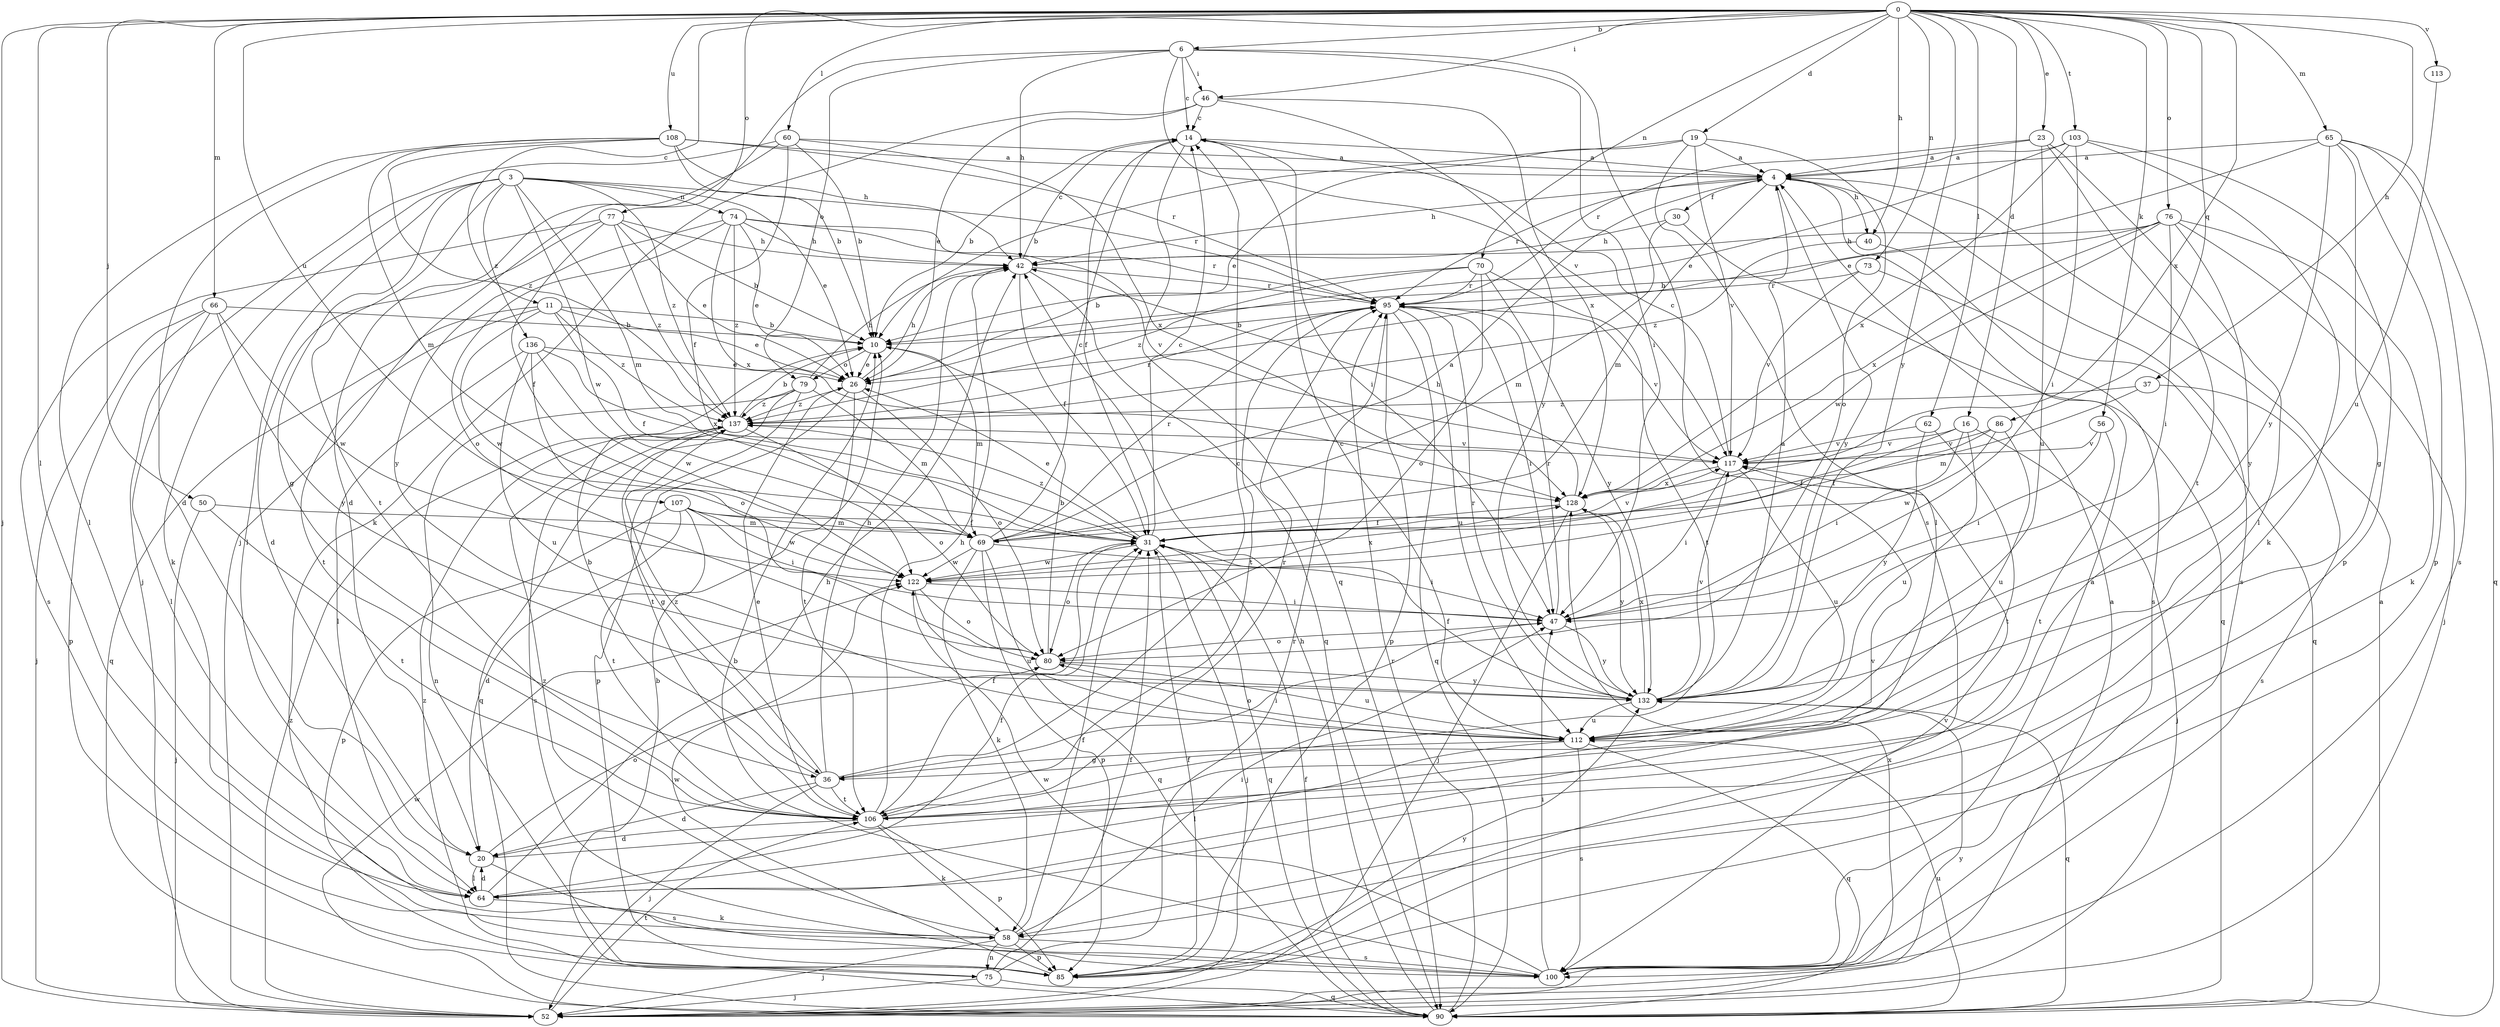 strict digraph  {
0;
3;
4;
6;
10;
11;
14;
16;
19;
20;
23;
26;
30;
31;
36;
37;
40;
42;
46;
47;
50;
52;
56;
58;
60;
62;
64;
65;
66;
69;
70;
73;
74;
75;
76;
77;
79;
80;
85;
86;
90;
95;
100;
103;
106;
107;
108;
112;
113;
117;
122;
128;
132;
136;
137;
0 -> 6  [label=b];
0 -> 11  [label=c];
0 -> 16  [label=d];
0 -> 19  [label=d];
0 -> 23  [label=e];
0 -> 37  [label=h];
0 -> 40  [label=h];
0 -> 46  [label=i];
0 -> 50  [label=j];
0 -> 52  [label=j];
0 -> 56  [label=k];
0 -> 60  [label=l];
0 -> 62  [label=l];
0 -> 64  [label=l];
0 -> 65  [label=m];
0 -> 66  [label=m];
0 -> 70  [label=n];
0 -> 73  [label=n];
0 -> 76  [label=o];
0 -> 77  [label=o];
0 -> 86  [label=q];
0 -> 103  [label=t];
0 -> 107  [label=u];
0 -> 108  [label=u];
0 -> 113  [label=v];
0 -> 128  [label=x];
0 -> 132  [label=y];
3 -> 26  [label=e];
3 -> 36  [label=g];
3 -> 58  [label=k];
3 -> 64  [label=l];
3 -> 69  [label=m];
3 -> 74  [label=n];
3 -> 95  [label=r];
3 -> 106  [label=t];
3 -> 122  [label=w];
3 -> 136  [label=z];
3 -> 137  [label=z];
4 -> 30  [label=f];
4 -> 40  [label=h];
4 -> 42  [label=h];
4 -> 69  [label=m];
4 -> 95  [label=r];
4 -> 100  [label=s];
4 -> 132  [label=y];
6 -> 14  [label=c];
6 -> 42  [label=h];
6 -> 46  [label=i];
6 -> 47  [label=i];
6 -> 52  [label=j];
6 -> 79  [label=o];
6 -> 100  [label=s];
6 -> 117  [label=v];
10 -> 26  [label=e];
10 -> 69  [label=m];
10 -> 79  [label=o];
11 -> 10  [label=b];
11 -> 26  [label=e];
11 -> 31  [label=f];
11 -> 90  [label=q];
11 -> 106  [label=t];
11 -> 122  [label=w];
11 -> 137  [label=z];
14 -> 4  [label=a];
14 -> 10  [label=b];
14 -> 31  [label=f];
14 -> 47  [label=i];
14 -> 90  [label=q];
16 -> 31  [label=f];
16 -> 47  [label=i];
16 -> 52  [label=j];
16 -> 112  [label=u];
16 -> 117  [label=v];
19 -> 4  [label=a];
19 -> 10  [label=b];
19 -> 26  [label=e];
19 -> 64  [label=l];
19 -> 80  [label=o];
19 -> 117  [label=v];
20 -> 64  [label=l];
20 -> 80  [label=o];
20 -> 100  [label=s];
20 -> 117  [label=v];
23 -> 4  [label=a];
23 -> 64  [label=l];
23 -> 95  [label=r];
23 -> 106  [label=t];
23 -> 112  [label=u];
26 -> 42  [label=h];
26 -> 80  [label=o];
26 -> 85  [label=p];
26 -> 106  [label=t];
26 -> 137  [label=z];
30 -> 42  [label=h];
30 -> 69  [label=m];
30 -> 90  [label=q];
31 -> 14  [label=c];
31 -> 26  [label=e];
31 -> 52  [label=j];
31 -> 80  [label=o];
31 -> 90  [label=q];
31 -> 117  [label=v];
31 -> 122  [label=w];
31 -> 137  [label=z];
36 -> 10  [label=b];
36 -> 14  [label=c];
36 -> 20  [label=d];
36 -> 42  [label=h];
36 -> 47  [label=i];
36 -> 52  [label=j];
36 -> 106  [label=t];
36 -> 137  [label=z];
37 -> 69  [label=m];
37 -> 100  [label=s];
37 -> 137  [label=z];
40 -> 100  [label=s];
40 -> 137  [label=z];
42 -> 14  [label=c];
42 -> 31  [label=f];
42 -> 90  [label=q];
42 -> 95  [label=r];
46 -> 14  [label=c];
46 -> 26  [label=e];
46 -> 58  [label=k];
46 -> 128  [label=x];
46 -> 132  [label=y];
47 -> 80  [label=o];
47 -> 95  [label=r];
47 -> 132  [label=y];
50 -> 52  [label=j];
50 -> 69  [label=m];
50 -> 106  [label=t];
52 -> 4  [label=a];
52 -> 106  [label=t];
52 -> 128  [label=x];
52 -> 132  [label=y];
52 -> 137  [label=z];
56 -> 47  [label=i];
56 -> 106  [label=t];
56 -> 117  [label=v];
58 -> 31  [label=f];
58 -> 47  [label=i];
58 -> 52  [label=j];
58 -> 75  [label=n];
58 -> 85  [label=p];
58 -> 100  [label=s];
58 -> 137  [label=z];
60 -> 4  [label=a];
60 -> 10  [label=b];
60 -> 20  [label=d];
60 -> 31  [label=f];
60 -> 52  [label=j];
60 -> 128  [label=x];
62 -> 106  [label=t];
62 -> 117  [label=v];
62 -> 132  [label=y];
64 -> 20  [label=d];
64 -> 31  [label=f];
64 -> 42  [label=h];
64 -> 58  [label=k];
65 -> 4  [label=a];
65 -> 26  [label=e];
65 -> 36  [label=g];
65 -> 85  [label=p];
65 -> 90  [label=q];
65 -> 100  [label=s];
65 -> 132  [label=y];
66 -> 10  [label=b];
66 -> 52  [label=j];
66 -> 64  [label=l];
66 -> 85  [label=p];
66 -> 122  [label=w];
66 -> 132  [label=y];
69 -> 4  [label=a];
69 -> 14  [label=c];
69 -> 47  [label=i];
69 -> 58  [label=k];
69 -> 85  [label=p];
69 -> 90  [label=q];
69 -> 95  [label=r];
69 -> 122  [label=w];
70 -> 10  [label=b];
70 -> 80  [label=o];
70 -> 95  [label=r];
70 -> 106  [label=t];
70 -> 132  [label=y];
70 -> 137  [label=z];
73 -> 90  [label=q];
73 -> 95  [label=r];
73 -> 117  [label=v];
74 -> 26  [label=e];
74 -> 42  [label=h];
74 -> 80  [label=o];
74 -> 95  [label=r];
74 -> 117  [label=v];
74 -> 128  [label=x];
74 -> 132  [label=y];
74 -> 137  [label=z];
75 -> 31  [label=f];
75 -> 52  [label=j];
75 -> 90  [label=q];
75 -> 95  [label=r];
75 -> 137  [label=z];
76 -> 10  [label=b];
76 -> 42  [label=h];
76 -> 47  [label=i];
76 -> 52  [label=j];
76 -> 58  [label=k];
76 -> 122  [label=w];
76 -> 128  [label=x];
76 -> 132  [label=y];
77 -> 10  [label=b];
77 -> 20  [label=d];
77 -> 26  [label=e];
77 -> 31  [label=f];
77 -> 42  [label=h];
77 -> 100  [label=s];
77 -> 137  [label=z];
79 -> 42  [label=h];
79 -> 69  [label=m];
79 -> 75  [label=n];
79 -> 90  [label=q];
79 -> 106  [label=t];
79 -> 137  [label=z];
80 -> 10  [label=b];
80 -> 112  [label=u];
80 -> 132  [label=y];
85 -> 31  [label=f];
85 -> 117  [label=v];
85 -> 122  [label=w];
85 -> 132  [label=y];
86 -> 31  [label=f];
86 -> 112  [label=u];
86 -> 117  [label=v];
86 -> 122  [label=w];
90 -> 4  [label=a];
90 -> 10  [label=b];
90 -> 31  [label=f];
90 -> 42  [label=h];
90 -> 95  [label=r];
90 -> 112  [label=u];
90 -> 122  [label=w];
95 -> 10  [label=b];
95 -> 47  [label=i];
95 -> 85  [label=p];
95 -> 90  [label=q];
95 -> 106  [label=t];
95 -> 112  [label=u];
95 -> 117  [label=v];
100 -> 4  [label=a];
100 -> 10  [label=b];
100 -> 47  [label=i];
100 -> 122  [label=w];
103 -> 4  [label=a];
103 -> 26  [label=e];
103 -> 47  [label=i];
103 -> 58  [label=k];
103 -> 85  [label=p];
103 -> 128  [label=x];
106 -> 20  [label=d];
106 -> 26  [label=e];
106 -> 31  [label=f];
106 -> 42  [label=h];
106 -> 58  [label=k];
106 -> 85  [label=p];
106 -> 95  [label=r];
107 -> 20  [label=d];
107 -> 31  [label=f];
107 -> 47  [label=i];
107 -> 69  [label=m];
107 -> 85  [label=p];
107 -> 106  [label=t];
107 -> 122  [label=w];
108 -> 4  [label=a];
108 -> 10  [label=b];
108 -> 20  [label=d];
108 -> 42  [label=h];
108 -> 64  [label=l];
108 -> 69  [label=m];
108 -> 95  [label=r];
108 -> 137  [label=z];
112 -> 14  [label=c];
112 -> 36  [label=g];
112 -> 64  [label=l];
112 -> 80  [label=o];
112 -> 90  [label=q];
112 -> 100  [label=s];
113 -> 112  [label=u];
117 -> 14  [label=c];
117 -> 47  [label=i];
117 -> 112  [label=u];
117 -> 128  [label=x];
122 -> 47  [label=i];
122 -> 80  [label=o];
122 -> 112  [label=u];
122 -> 128  [label=x];
128 -> 31  [label=f];
128 -> 42  [label=h];
128 -> 52  [label=j];
128 -> 132  [label=y];
132 -> 4  [label=a];
132 -> 31  [label=f];
132 -> 90  [label=q];
132 -> 95  [label=r];
132 -> 112  [label=u];
132 -> 117  [label=v];
132 -> 128  [label=x];
136 -> 26  [label=e];
136 -> 64  [label=l];
136 -> 80  [label=o];
136 -> 112  [label=u];
136 -> 122  [label=w];
136 -> 128  [label=x];
137 -> 10  [label=b];
137 -> 36  [label=g];
137 -> 80  [label=o];
137 -> 95  [label=r];
137 -> 100  [label=s];
137 -> 117  [label=v];
}
